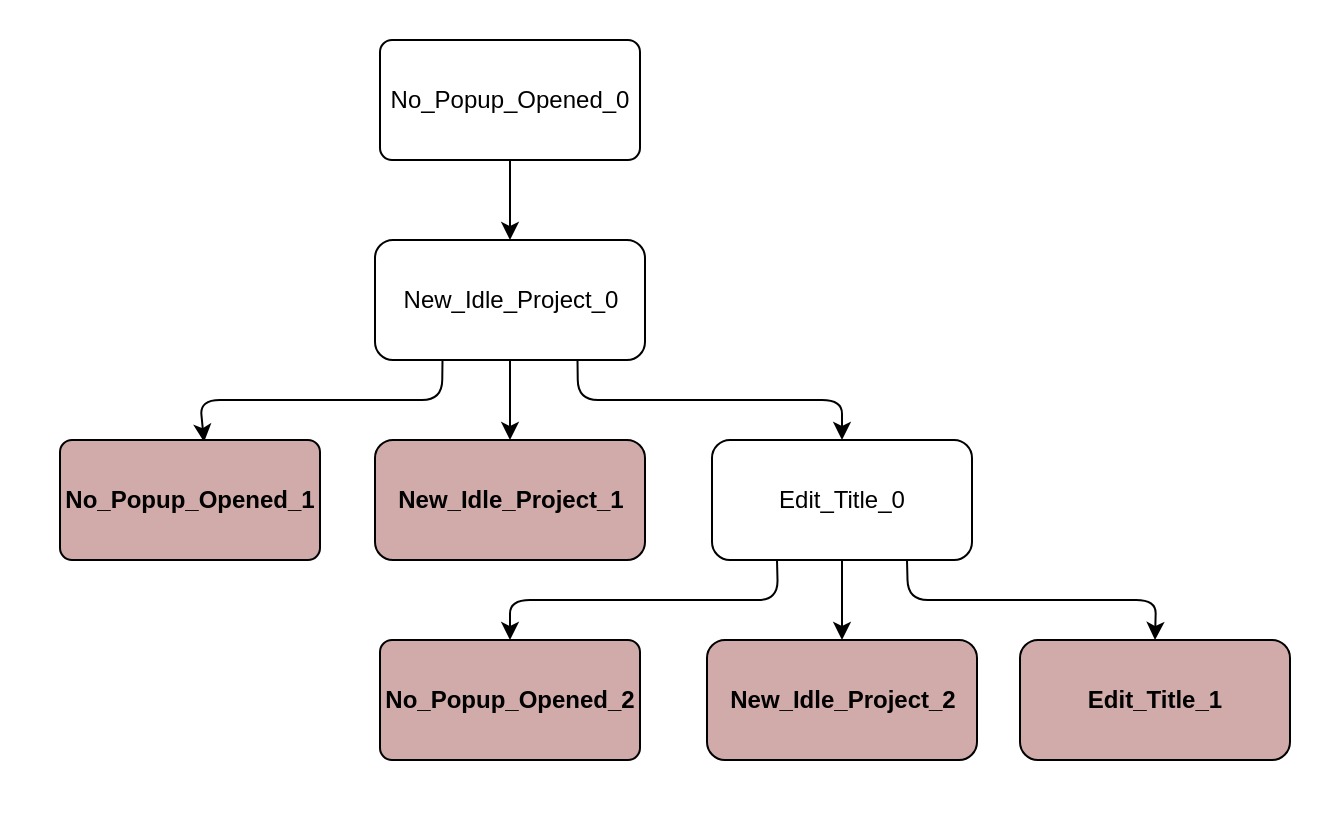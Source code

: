 <mxfile>
    <diagram id="ttFnwL-6sA6ukA0DMWxg" name="Page-1">
        <mxGraphModel dx="1002" dy="771" grid="1" gridSize="10" guides="1" tooltips="1" connect="1" arrows="1" fold="1" page="1" pageScale="1" pageWidth="850" pageHeight="1100" math="0" shadow="0">
            <root>
                <mxCell id="0"/>
                <mxCell id="1" parent="0"/>
                <mxCell id="66" value="" style="rounded=0;whiteSpace=wrap;html=1;fillColor=#FFFFFF;strokeColor=none;strokeWidth=0;" vertex="1" parent="1">
                    <mxGeometry x="80" y="240" width="670" height="410" as="geometry"/>
                </mxCell>
                <mxCell id="13" style="edgeStyle=none;html=1;exitX=0.5;exitY=1;exitDx=0;exitDy=0;entryX=0.5;entryY=0;entryDx=0;entryDy=0;strokeColor=#000000;" parent="1" source="3" target="5" edge="1">
                    <mxGeometry relative="1" as="geometry"/>
                </mxCell>
                <mxCell id="3" value="No_Popup_Opened_0" style="rounded=1;whiteSpace=wrap;html=1;arcSize=10;fillColor=none;strokeColor=#000000;fontColor=#000000;" parent="1" vertex="1">
                    <mxGeometry x="270" y="260" width="130" height="60" as="geometry"/>
                </mxCell>
                <mxCell id="14" style="edgeStyle=none;html=1;exitX=0.5;exitY=1;exitDx=0;exitDy=0;entryX=0.5;entryY=0;entryDx=0;entryDy=0;strokeColor=#000000;" parent="1" source="5" target="55" edge="1">
                    <mxGeometry relative="1" as="geometry">
                        <mxPoint x="335" y="450" as="targetPoint"/>
                    </mxGeometry>
                </mxCell>
                <mxCell id="57" style="edgeStyle=none;html=1;exitX=0.25;exitY=1;exitDx=0;exitDy=0;entryX=0.554;entryY=0.017;entryDx=0;entryDy=0;entryPerimeter=0;strokeColor=#000000;" parent="1" source="5" target="53" edge="1">
                    <mxGeometry relative="1" as="geometry">
                        <Array as="points">
                            <mxPoint x="301" y="440"/>
                            <mxPoint x="180" y="440"/>
                        </Array>
                    </mxGeometry>
                </mxCell>
                <mxCell id="58" style="edgeStyle=none;html=1;exitX=0.75;exitY=1;exitDx=0;exitDy=0;entryX=0.5;entryY=0;entryDx=0;entryDy=0;strokeColor=#000000;" parent="1" source="5" target="56" edge="1">
                    <mxGeometry relative="1" as="geometry">
                        <Array as="points">
                            <mxPoint x="369" y="440"/>
                            <mxPoint x="501" y="440"/>
                        </Array>
                    </mxGeometry>
                </mxCell>
                <mxCell id="5" value="New_Idle_Project_0" style="rounded=1;whiteSpace=wrap;html=1;fillColor=none;strokeColor=#000000;fontColor=#000000;" parent="1" vertex="1">
                    <mxGeometry x="267.5" y="360" width="135" height="60" as="geometry"/>
                </mxCell>
                <mxCell id="28" value="No_Popup_Opened_2" style="rounded=1;whiteSpace=wrap;html=1;arcSize=10;fillColor=#D1ABA9;fontStyle=1;fontColor=#000000;strokeColor=#000000;" parent="1" vertex="1">
                    <mxGeometry x="270" y="560" width="130" height="60" as="geometry"/>
                </mxCell>
                <mxCell id="53" value="&lt;b&gt;&lt;font&gt;No_Popup_Opened_1&lt;/font&gt;&lt;/b&gt;" style="rounded=1;whiteSpace=wrap;html=1;arcSize=10;fillColor=#D1ABA9;fontColor=#000000;strokeColor=#000000;" parent="1" vertex="1">
                    <mxGeometry x="110" y="460" width="130" height="60" as="geometry"/>
                </mxCell>
                <mxCell id="55" value="New_Idle_Project_1" style="rounded=1;whiteSpace=wrap;html=1;fillColor=#D1ABA9;fontStyle=1;fontColor=#000000;strokeColor=#000000;" parent="1" vertex="1">
                    <mxGeometry x="267.5" y="460" width="135" height="60" as="geometry"/>
                </mxCell>
                <mxCell id="63" style="edgeStyle=none;html=1;exitX=0.5;exitY=1;exitDx=0;exitDy=0;entryX=0.5;entryY=0;entryDx=0;entryDy=0;strokeColor=#000000;" parent="1" source="56" target="61" edge="1">
                    <mxGeometry relative="1" as="geometry"/>
                </mxCell>
                <mxCell id="64" style="edgeStyle=none;html=1;exitX=0.75;exitY=1;exitDx=0;exitDy=0;entryX=0.5;entryY=0;entryDx=0;entryDy=0;strokeColor=#000000;" parent="1" source="56" target="62" edge="1">
                    <mxGeometry relative="1" as="geometry">
                        <Array as="points">
                            <mxPoint x="534" y="540"/>
                            <mxPoint x="658" y="540"/>
                        </Array>
                    </mxGeometry>
                </mxCell>
                <mxCell id="65" style="edgeStyle=none;html=1;exitX=0.25;exitY=1;exitDx=0;exitDy=0;entryX=0.5;entryY=0;entryDx=0;entryDy=0;strokeColor=#000000;" parent="1" source="56" target="28" edge="1">
                    <mxGeometry relative="1" as="geometry">
                        <Array as="points">
                            <mxPoint x="469" y="540"/>
                            <mxPoint x="335" y="540"/>
                        </Array>
                    </mxGeometry>
                </mxCell>
                <mxCell id="56" value="Edit_Title_0" style="rounded=1;whiteSpace=wrap;html=1;fontSize=12;fillColor=none;strokeColor=#000000;fontColor=#000000;" parent="1" vertex="1">
                    <mxGeometry x="436" y="460" width="130" height="60" as="geometry"/>
                </mxCell>
                <mxCell id="61" value="New_Idle_Project_2" style="rounded=1;whiteSpace=wrap;html=1;fillColor=#D1ABA9;fontStyle=1;fontColor=#000000;strokeColor=#000000;" parent="1" vertex="1">
                    <mxGeometry x="433.5" y="560" width="135" height="60" as="geometry"/>
                </mxCell>
                <mxCell id="62" value="Edit_Title_1" style="rounded=1;whiteSpace=wrap;html=1;fillColor=#D1ABA9;fontStyle=1;fontColor=#000000;strokeColor=#000000;" parent="1" vertex="1">
                    <mxGeometry x="590" y="560" width="135" height="60" as="geometry"/>
                </mxCell>
            </root>
        </mxGraphModel>
    </diagram>
</mxfile>